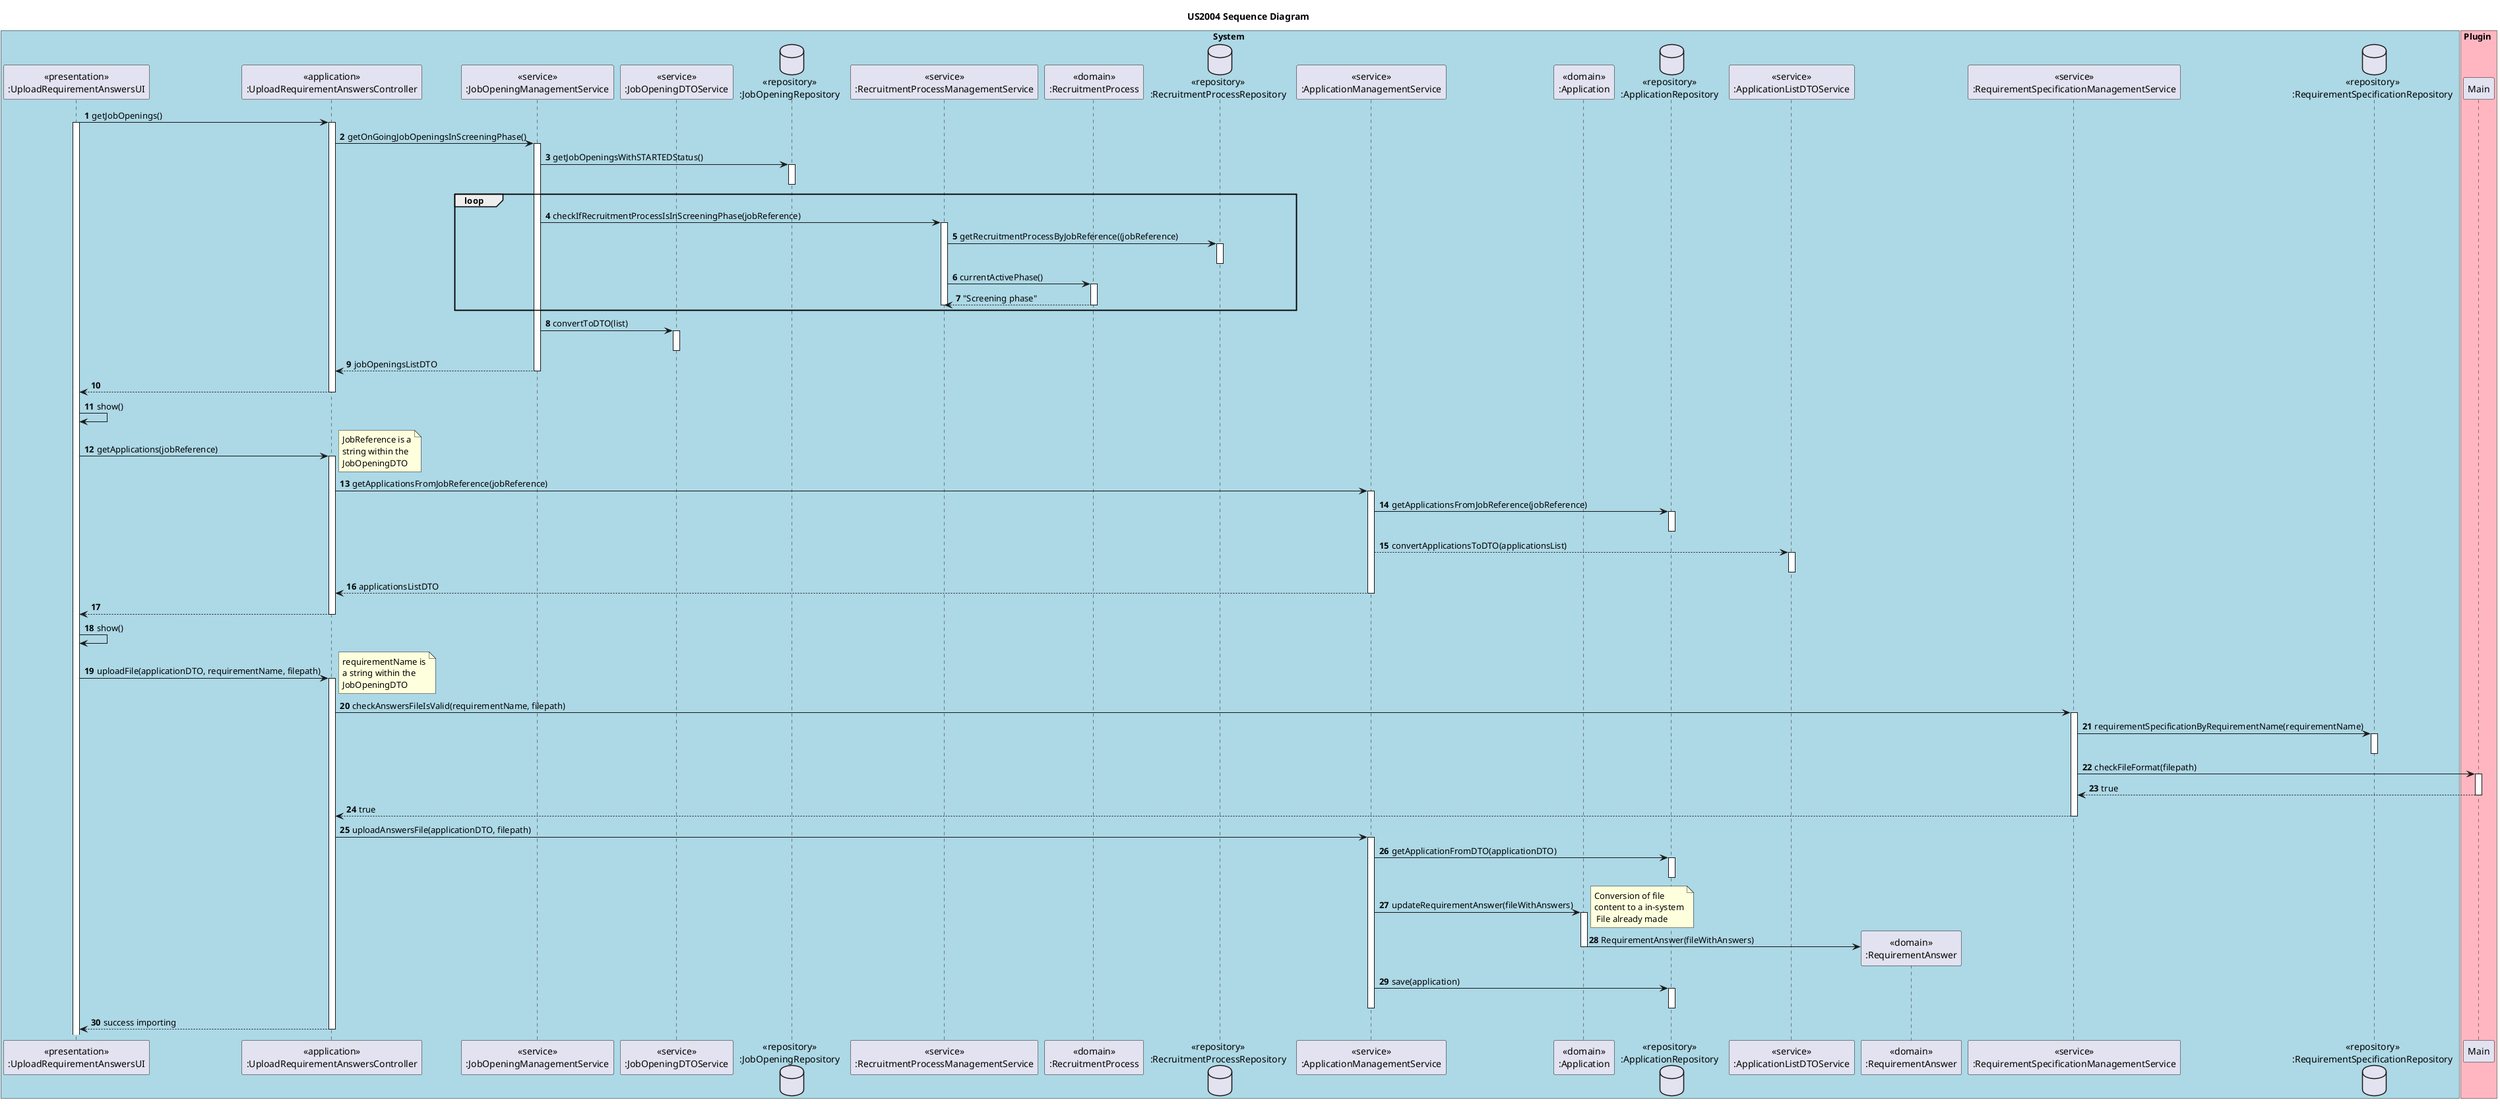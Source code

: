 @startuml

title US2004 Sequence Diagram

autonumber

box System #LightBlue
    participant "<<presentation>>\n:UploadRequirementAnswersUI" as UI
    participant "<<application>>\n:UploadRequirementAnswersController" as CTRL

    participant "<<service>>\n:JobOpeningManagementService" as JobSrv
    participant "<<service>>\n:JobOpeningDTOService" as JobSrvDTO
    database "<<repository>>\n:JobOpeningRepository" as JobRepo

    participant "<<service>>\n:RecruitmentProcessManagementService" as RecruitSrv
    participant "<<domain>>\n:RecruitmentProcess" as RecruitmentProcess
    database "<<repository>>\n:RecruitmentProcessRepository" as RecruitmentProcessRepository

    participant "<<service>>\n:ApplicationManagementService" as AppSrv
    participant "<<domain>>\n:Application" as App
    database "<<repository>>\n:ApplicationRepository" as AppRepo
    participant "<<service>>\n:ApplicationListDTOService" as AppDTOSrv

    participant "<<domain>>\n:RequirementAnswer" as ReqAnswer

    participant "<<service>>\n:RequirementSpecificationManagementService" as ReqSrv
    database "<<repository>>\n:RequirementSpecificationRepository" as ReqRepo
end box


box Plugin #LightPink
    participant "Main" as Plugin
end box


'======== Get Job Openings ========
UI -> CTRL : getJobOpenings()
activate UI
activate CTRL

CTRL -> JobSrv : getOnGoingJobOpeningsInScreeningPhase()
activate JobSrv

JobSrv -> JobRepo : getJobOpeningsWithSTARTEDStatus()
activate JobRepo
deactivate JobRepo

loop
JobSrv -> RecruitSrv : checkIfRecruitmentProcessIsInScreeningPhase(jobReference)
activate RecruitSrv

RecruitSrv -> RecruitmentProcessRepository : getRecruitmentProcessByJobReference((jobReference)
activate RecruitmentProcessRepository
deactivate RecruitmentProcessRepository

RecruitSrv -> RecruitmentProcess : currentActivePhase()
activate RecruitmentProcess

RecruitmentProcess --> RecruitSrv : "Screening phase"
deactivate RecruitmentProcess


deactivate RecruitSrv
end loop

JobSrv -> JobSrvDTO : convertToDTO(list)
activate JobSrvDTO
deactivate JobSrvDTO


JobSrv --> CTRL : jobOpeningsListDTO
deactivate JobSrv

CTRL --> UI
deactivate CTRL

UI -> UI : show()


'======== Get Applications ========
UI -> CTRL : getApplications(jobReference)
activate CTRL
note right
    JobReference is a
    string within the
    JobOpeningDTO
end note

CTRL -> AppSrv : getApplicationsFromJobReference(jobReference)
activate AppSrv

AppSrv -> AppRepo : getApplicationsFromJobReference(jobReference)
activate AppRepo
deactivate AppRepo

AppSrv --> AppDTOSrv : convertApplicationsToDTO(applicationsList)
activate AppDTOSrv
deactivate AppDTOSrv

AppSrv --> CTRL : applicationsListDTO
deactivate AppSrv

CTRL --> UI
deactivate CTRL

UI -> UI : show()

'======== Check If File is Valid ========
UI -> CTRL : uploadFile(applicationDTO, requirementName, filepath)
activate CTRL
note right
    requirementName is
    a string within the
    JobOpeningDTO
end note

CTRL -> ReqSrv : checkAnswersFileIsValid(requirementName, filepath)
activate ReqSrv

ReqSrv -> ReqRepo : requirementSpecificationByRequirementName(requirementName)
activate ReqRepo
deactivate ReqRepo

ReqSrv -> Plugin : checkFileFormat(filepath)
activate Plugin

Plugin --> ReqSrv : true
deactivate Plugin

ReqSrv --> CTRL : true
deactivate ReqSrv

'======== Upload the File ========
CTRL -> AppSrv : uploadAnswersFile(applicationDTO, filepath)
activate AppSrv
AppSrv -> AppRepo : getApplicationFromDTO(applicationDTO)
activate AppRepo
deactivate AppRepo

AppSrv -> App : updateRequirementAnswer(fileWithAnswers)
activate App
note right
    Conversion of file
    content to a in-system
     File already made
end note

App -> ReqAnswer** : RequirementAnswer(fileWithAnswers)
deactivate App

AppSrv -> AppRepo : save(application)
activate AppRepo

deactivate AppRepo
deactivate AppSrv

CTRL --> UI : success importing
deactivate CTRL

@enduml
